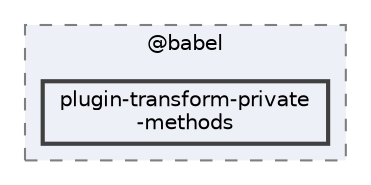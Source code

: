 digraph "pkiclassroomrescheduler/src/main/frontend/node_modules/@babel/plugin-transform-private-methods"
{
 // LATEX_PDF_SIZE
  bgcolor="transparent";
  edge [fontname=Helvetica,fontsize=10,labelfontname=Helvetica,labelfontsize=10];
  node [fontname=Helvetica,fontsize=10,shape=box,height=0.2,width=0.4];
  compound=true
  subgraph clusterdir_bc8070c8b402176472541bb6f0cba6df {
    graph [ bgcolor="#edf0f7", pencolor="grey50", label="@babel", fontname=Helvetica,fontsize=10 style="filled,dashed", URL="dir_bc8070c8b402176472541bb6f0cba6df.html",tooltip=""]
  dir_50aa4e80c75d5a0ceecadf48c6e48700 [label="plugin-transform-private\l-methods", fillcolor="#edf0f7", color="grey25", style="filled,bold", URL="dir_50aa4e80c75d5a0ceecadf48c6e48700.html",tooltip=""];
  }
}

